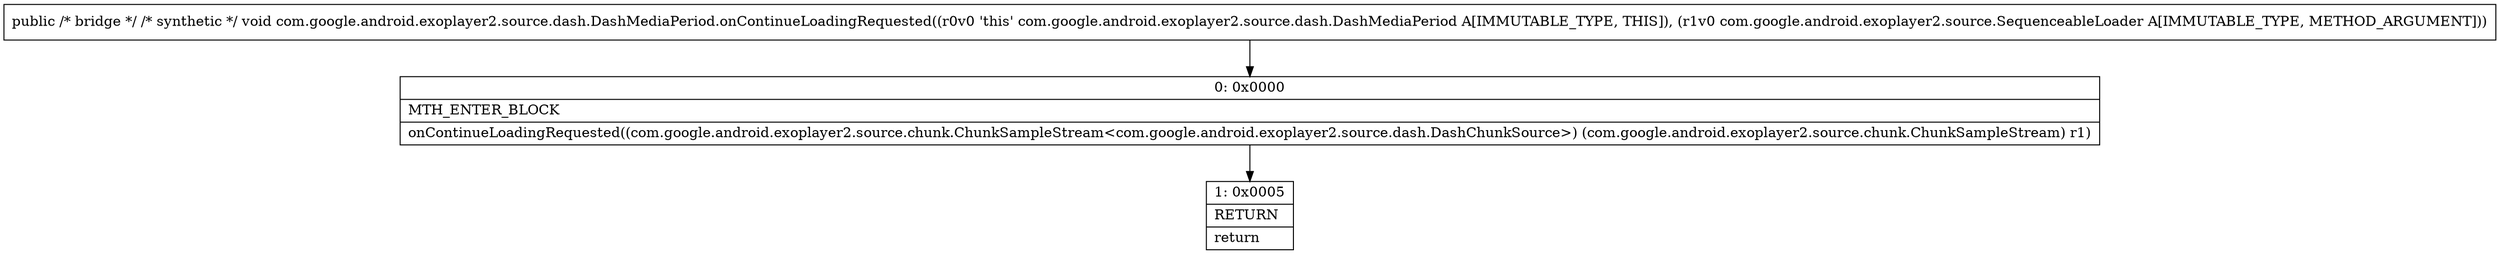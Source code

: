 digraph "CFG forcom.google.android.exoplayer2.source.dash.DashMediaPeriod.onContinueLoadingRequested(Lcom\/google\/android\/exoplayer2\/source\/SequenceableLoader;)V" {
Node_0 [shape=record,label="{0\:\ 0x0000|MTH_ENTER_BLOCK\l|onContinueLoadingRequested((com.google.android.exoplayer2.source.chunk.ChunkSampleStream\<com.google.android.exoplayer2.source.dash.DashChunkSource\>) (com.google.android.exoplayer2.source.chunk.ChunkSampleStream) r1)\l}"];
Node_1 [shape=record,label="{1\:\ 0x0005|RETURN\l|return\l}"];
MethodNode[shape=record,label="{public \/* bridge *\/ \/* synthetic *\/ void com.google.android.exoplayer2.source.dash.DashMediaPeriod.onContinueLoadingRequested((r0v0 'this' com.google.android.exoplayer2.source.dash.DashMediaPeriod A[IMMUTABLE_TYPE, THIS]), (r1v0 com.google.android.exoplayer2.source.SequenceableLoader A[IMMUTABLE_TYPE, METHOD_ARGUMENT])) }"];
MethodNode -> Node_0;
Node_0 -> Node_1;
}

